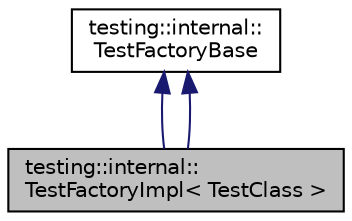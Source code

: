 digraph "testing::internal::TestFactoryImpl&lt; TestClass &gt;"
{
  edge [fontname="Helvetica",fontsize="10",labelfontname="Helvetica",labelfontsize="10"];
  node [fontname="Helvetica",fontsize="10",shape=record];
  Node2 [label="testing::internal::\lTestFactoryImpl\< TestClass \>",height=0.2,width=0.4,color="black", fillcolor="grey75", style="filled", fontcolor="black"];
  Node3 -> Node2 [dir="back",color="midnightblue",fontsize="10",style="solid",fontname="Helvetica"];
  Node3 [label="testing::internal::\lTestFactoryBase",height=0.2,width=0.4,color="black", fillcolor="white", style="filled",URL="$classtesting_1_1internal_1_1_test_factory_base.html"];
  Node3 -> Node2 [dir="back",color="midnightblue",fontsize="10",style="solid",fontname="Helvetica"];
}
